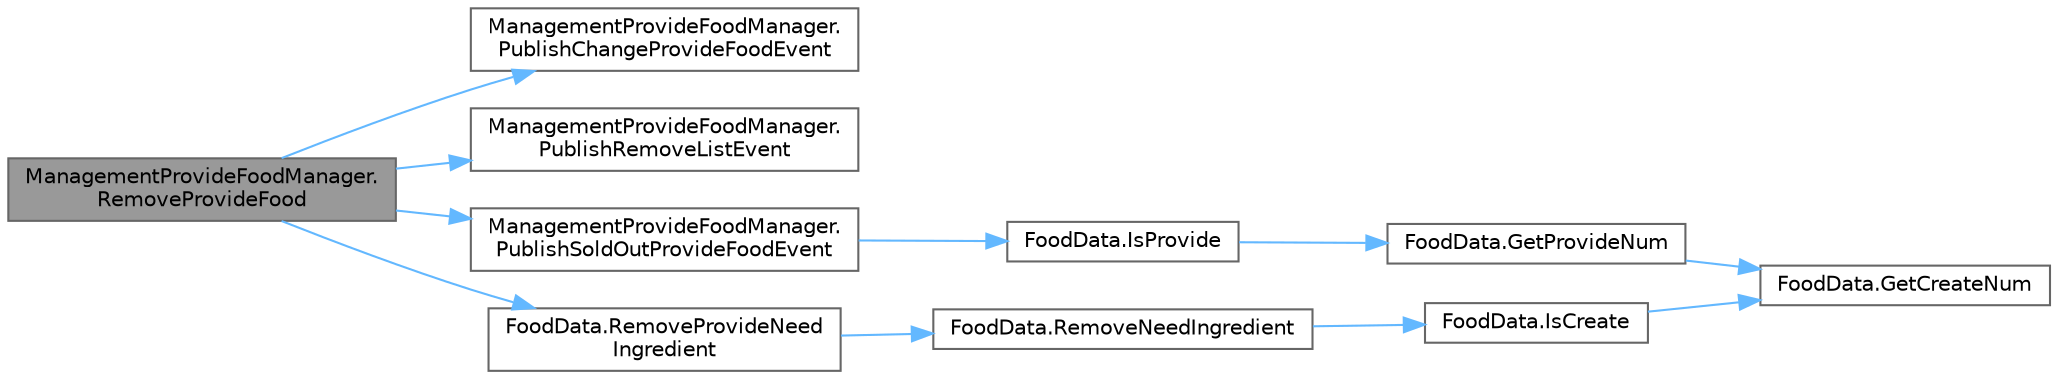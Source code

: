 digraph "ManagementProvideFoodManager.RemoveProvideFood"
{
 // LATEX_PDF_SIZE
  bgcolor="transparent";
  edge [fontname=Helvetica,fontsize=10,labelfontname=Helvetica,labelfontsize=10];
  node [fontname=Helvetica,fontsize=10,shape=box,height=0.2,width=0.4];
  rankdir="LR";
  Node1 [id="Node000001",label="ManagementProvideFoodManager.\lRemoveProvideFood",height=0.2,width=0.4,color="gray40", fillcolor="grey60", style="filled", fontcolor="black",tooltip="必要素材を取り除く"];
  Node1 -> Node2 [id="edge1_Node000001_Node000002",color="steelblue1",style="solid",tooltip=" "];
  Node2 [id="Node000002",label="ManagementProvideFoodManager.\lPublishChangeProvideFoodEvent",height=0.2,width=0.4,color="grey40", fillcolor="white", style="filled",URL="$class_management_provide_food_manager.html#a2615563cb40312f08c4afc7612d68102",tooltip=" "];
  Node1 -> Node3 [id="edge2_Node000001_Node000003",color="steelblue1",style="solid",tooltip=" "];
  Node3 [id="Node000003",label="ManagementProvideFoodManager.\lPublishRemoveListEvent",height=0.2,width=0.4,color="grey40", fillcolor="white", style="filled",URL="$class_management_provide_food_manager.html#abaede28d47a4e5432f696644cbb33baf",tooltip=" "];
  Node1 -> Node4 [id="edge3_Node000001_Node000004",color="steelblue1",style="solid",tooltip=" "];
  Node4 [id="Node000004",label="ManagementProvideFoodManager.\lPublishSoldOutProvideFoodEvent",height=0.2,width=0.4,color="grey40", fillcolor="white", style="filled",URL="$class_management_provide_food_manager.html#a3b3055ecffcd3d4e162acd1804e7c03a",tooltip=" "];
  Node4 -> Node5 [id="edge4_Node000004_Node000005",color="steelblue1",style="solid",tooltip=" "];
  Node5 [id="Node000005",label="FoodData.IsProvide",height=0.2,width=0.4,color="grey40", fillcolor="white", style="filled",URL="$class_food_data.html#ac6657d52ad3bbe9ca4f7b52bfe78d436",tooltip="引数料理が提供できるか確認するメソッド"];
  Node5 -> Node6 [id="edge5_Node000005_Node000006",color="steelblue1",style="solid",tooltip=" "];
  Node6 [id="Node000006",label="FoodData.GetProvideNum",height=0.2,width=0.4,color="grey40", fillcolor="white", style="filled",URL="$class_food_data.html#a89285ce191c21eaf0949c668e10d88b0",tooltip="引数料理が作成できるか確認するメソッド"];
  Node6 -> Node7 [id="edge6_Node000006_Node000007",color="steelblue1",style="solid",tooltip=" "];
  Node7 [id="Node000007",label="FoodData.GetCreateNum",height=0.2,width=0.4,color="grey40", fillcolor="white", style="filled",URL="$class_food_data.html#afeebe5f74b9700c3c74f242e680b8754",tooltip="引数料理が作成できる数を確認するメソッド"];
  Node1 -> Node8 [id="edge7_Node000001_Node000008",color="steelblue1",style="solid",tooltip=" "];
  Node8 [id="Node000008",label="FoodData.RemoveProvideNeed\lIngredient",height=0.2,width=0.4,color="grey40", fillcolor="white", style="filled",URL="$class_food_data.html#a890be09fbda648d64d6bf2ca4a78b77b",tooltip="既存の料理をポケットから取り除く 取り除けなかった場合は食材を取り除く"];
  Node8 -> Node9 [id="edge8_Node000008_Node000009",color="steelblue1",style="solid",tooltip=" "];
  Node9 [id="Node000009",label="FoodData.RemoveNeedIngredient",height=0.2,width=0.4,color="grey40", fillcolor="white", style="filled",URL="$class_food_data.html#ad94e515474db8372d16ac372c5e785ec",tooltip="必要食材をポケットから取り除く"];
  Node9 -> Node10 [id="edge9_Node000009_Node000010",color="steelblue1",style="solid",tooltip=" "];
  Node10 [id="Node000010",label="FoodData.IsCreate",height=0.2,width=0.4,color="grey40", fillcolor="white", style="filled",URL="$class_food_data.html#ae8403377fa7d3c4fe82ebb003d562a4f",tooltip="引数料理が作成できるか確認するメソッド"];
  Node10 -> Node7 [id="edge10_Node000010_Node000007",color="steelblue1",style="solid",tooltip=" "];
}

